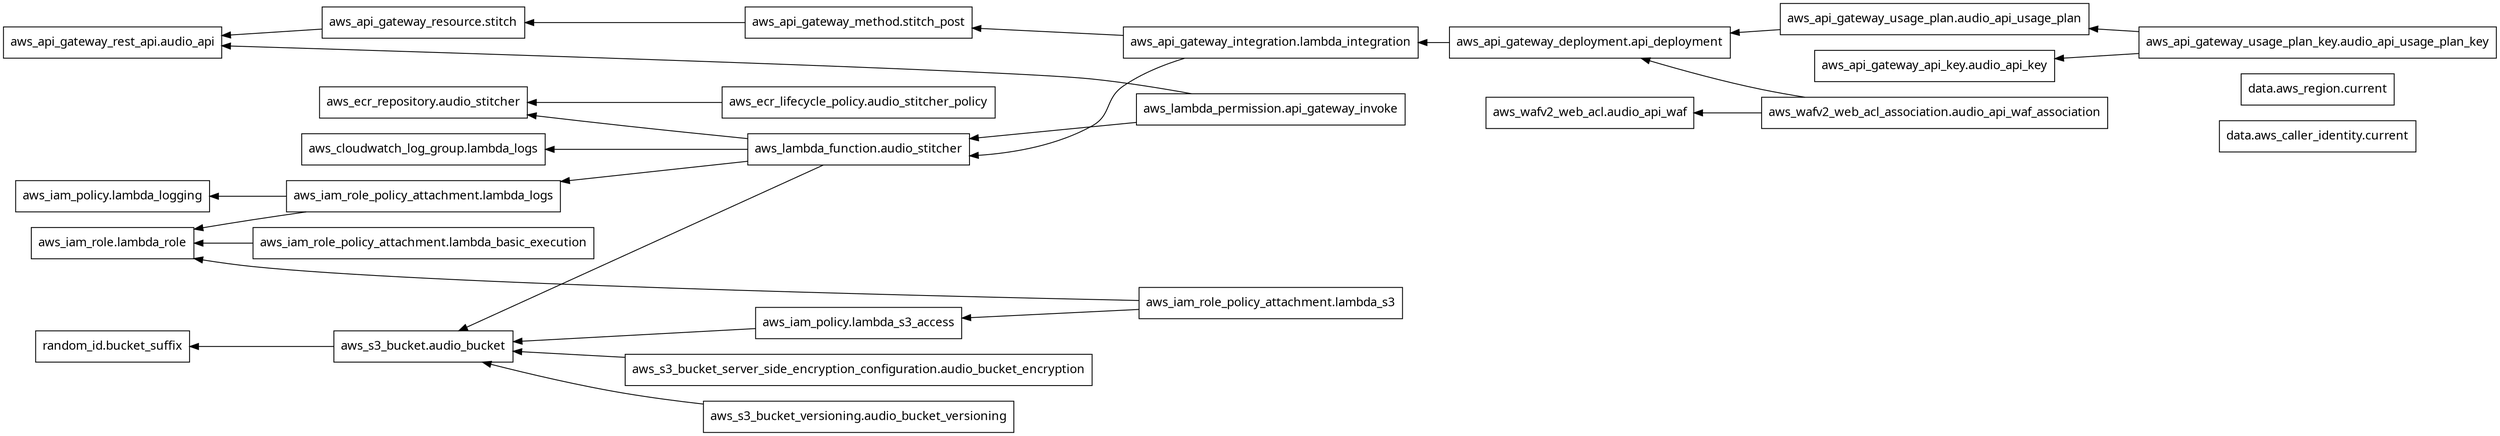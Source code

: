 digraph G {
  rankdir = "RL";
  node [shape = rect, fontname = "sans-serif"];
  "data.aws_caller_identity.current" [label="data.aws_caller_identity.current"];
  "data.aws_region.current" [label="data.aws_region.current"];
  "aws_api_gateway_api_key.audio_api_key" [label="aws_api_gateway_api_key.audio_api_key"];
  "aws_api_gateway_deployment.api_deployment" [label="aws_api_gateway_deployment.api_deployment"];
  "aws_api_gateway_integration.lambda_integration" [label="aws_api_gateway_integration.lambda_integration"];
  "aws_api_gateway_method.stitch_post" [label="aws_api_gateway_method.stitch_post"];
  "aws_api_gateway_resource.stitch" [label="aws_api_gateway_resource.stitch"];
  "aws_api_gateway_rest_api.audio_api" [label="aws_api_gateway_rest_api.audio_api"];
  "aws_api_gateway_usage_plan.audio_api_usage_plan" [label="aws_api_gateway_usage_plan.audio_api_usage_plan"];
  "aws_api_gateway_usage_plan_key.audio_api_usage_plan_key" [label="aws_api_gateway_usage_plan_key.audio_api_usage_plan_key"];
  "aws_cloudwatch_log_group.lambda_logs" [label="aws_cloudwatch_log_group.lambda_logs"];
  "aws_ecr_lifecycle_policy.audio_stitcher_policy" [label="aws_ecr_lifecycle_policy.audio_stitcher_policy"];
  "aws_ecr_repository.audio_stitcher" [label="aws_ecr_repository.audio_stitcher"];
  "aws_iam_policy.lambda_logging" [label="aws_iam_policy.lambda_logging"];
  "aws_iam_policy.lambda_s3_access" [label="aws_iam_policy.lambda_s3_access"];
  "aws_iam_role.lambda_role" [label="aws_iam_role.lambda_role"];
  "aws_iam_role_policy_attachment.lambda_basic_execution" [label="aws_iam_role_policy_attachment.lambda_basic_execution"];
  "aws_iam_role_policy_attachment.lambda_logs" [label="aws_iam_role_policy_attachment.lambda_logs"];
  "aws_iam_role_policy_attachment.lambda_s3" [label="aws_iam_role_policy_attachment.lambda_s3"];
  "aws_lambda_function.audio_stitcher" [label="aws_lambda_function.audio_stitcher"];
  "aws_lambda_permission.api_gateway_invoke" [label="aws_lambda_permission.api_gateway_invoke"];
  "aws_s3_bucket.audio_bucket" [label="aws_s3_bucket.audio_bucket"];
  "aws_s3_bucket_server_side_encryption_configuration.audio_bucket_encryption" [label="aws_s3_bucket_server_side_encryption_configuration.audio_bucket_encryption"];
  "aws_s3_bucket_versioning.audio_bucket_versioning" [label="aws_s3_bucket_versioning.audio_bucket_versioning"];
  "aws_wafv2_web_acl.audio_api_waf" [label="aws_wafv2_web_acl.audio_api_waf"];
  "aws_wafv2_web_acl_association.audio_api_waf_association" [label="aws_wafv2_web_acl_association.audio_api_waf_association"];
  "random_id.bucket_suffix" [label="random_id.bucket_suffix"];
  "aws_api_gateway_deployment.api_deployment" -> "aws_api_gateway_integration.lambda_integration";
  "aws_api_gateway_integration.lambda_integration" -> "aws_api_gateway_method.stitch_post";
  "aws_api_gateway_integration.lambda_integration" -> "aws_lambda_function.audio_stitcher";
  "aws_api_gateway_method.stitch_post" -> "aws_api_gateway_resource.stitch";
  "aws_api_gateway_resource.stitch" -> "aws_api_gateway_rest_api.audio_api";
  "aws_api_gateway_usage_plan.audio_api_usage_plan" -> "aws_api_gateway_deployment.api_deployment";
  "aws_api_gateway_usage_plan_key.audio_api_usage_plan_key" -> "aws_api_gateway_api_key.audio_api_key";
  "aws_api_gateway_usage_plan_key.audio_api_usage_plan_key" -> "aws_api_gateway_usage_plan.audio_api_usage_plan";
  "aws_ecr_lifecycle_policy.audio_stitcher_policy" -> "aws_ecr_repository.audio_stitcher";
  "aws_iam_policy.lambda_s3_access" -> "aws_s3_bucket.audio_bucket";
  "aws_iam_role_policy_attachment.lambda_basic_execution" -> "aws_iam_role.lambda_role";
  "aws_iam_role_policy_attachment.lambda_logs" -> "aws_iam_policy.lambda_logging";
  "aws_iam_role_policy_attachment.lambda_logs" -> "aws_iam_role.lambda_role";
  "aws_iam_role_policy_attachment.lambda_s3" -> "aws_iam_policy.lambda_s3_access";
  "aws_iam_role_policy_attachment.lambda_s3" -> "aws_iam_role.lambda_role";
  "aws_lambda_function.audio_stitcher" -> "aws_cloudwatch_log_group.lambda_logs";
  "aws_lambda_function.audio_stitcher" -> "aws_ecr_repository.audio_stitcher";
  "aws_lambda_function.audio_stitcher" -> "aws_iam_role_policy_attachment.lambda_logs";
  "aws_lambda_function.audio_stitcher" -> "aws_s3_bucket.audio_bucket";
  "aws_lambda_permission.api_gateway_invoke" -> "aws_api_gateway_rest_api.audio_api";
  "aws_lambda_permission.api_gateway_invoke" -> "aws_lambda_function.audio_stitcher";
  "aws_s3_bucket.audio_bucket" -> "random_id.bucket_suffix";
  "aws_s3_bucket_server_side_encryption_configuration.audio_bucket_encryption" -> "aws_s3_bucket.audio_bucket";
  "aws_s3_bucket_versioning.audio_bucket_versioning" -> "aws_s3_bucket.audio_bucket";
  "aws_wafv2_web_acl_association.audio_api_waf_association" -> "aws_api_gateway_deployment.api_deployment";
  "aws_wafv2_web_acl_association.audio_api_waf_association" -> "aws_wafv2_web_acl.audio_api_waf";
}
